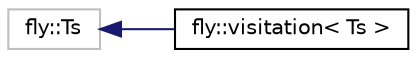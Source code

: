 digraph "Graphical Class Hierarchy"
{
 // LATEX_PDF_SIZE
  edge [fontname="Helvetica",fontsize="10",labelfontname="Helvetica",labelfontsize="10"];
  node [fontname="Helvetica",fontsize="10",shape=record];
  rankdir="LR";
  Node162 [label="fly::Ts",height=0.2,width=0.4,color="grey75", fillcolor="white", style="filled",tooltip=" "];
  Node162 -> Node0 [dir="back",color="midnightblue",fontsize="10",style="solid",fontname="Helvetica"];
  Node0 [label="fly::visitation\< Ts \>",height=0.2,width=0.4,color="black", fillcolor="white", style="filled",URL="$structfly_1_1visitation.html",tooltip=" "];
}
